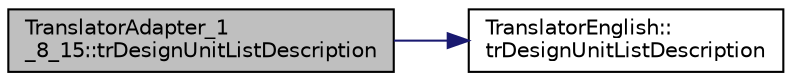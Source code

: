 digraph "TranslatorAdapter_1_8_15::trDesignUnitListDescription"
{
 // LATEX_PDF_SIZE
  edge [fontname="Helvetica",fontsize="10",labelfontname="Helvetica",labelfontsize="10"];
  node [fontname="Helvetica",fontsize="10",shape=record];
  rankdir="LR";
  Node1 [label="TranslatorAdapter_1\l_8_15::trDesignUnitListDescription",height=0.2,width=0.4,color="black", fillcolor="grey75", style="filled", fontcolor="black",tooltip=" "];
  Node1 -> Node2 [color="midnightblue",fontsize="10",style="solid",fontname="Helvetica"];
  Node2 [label="TranslatorEnglish::\ltrDesignUnitListDescription",height=0.2,width=0.4,color="black", fillcolor="white", style="filled",URL="$classTranslatorEnglish.html#a01aa68e53eb768426a2646113382f98b",tooltip=" "];
}
